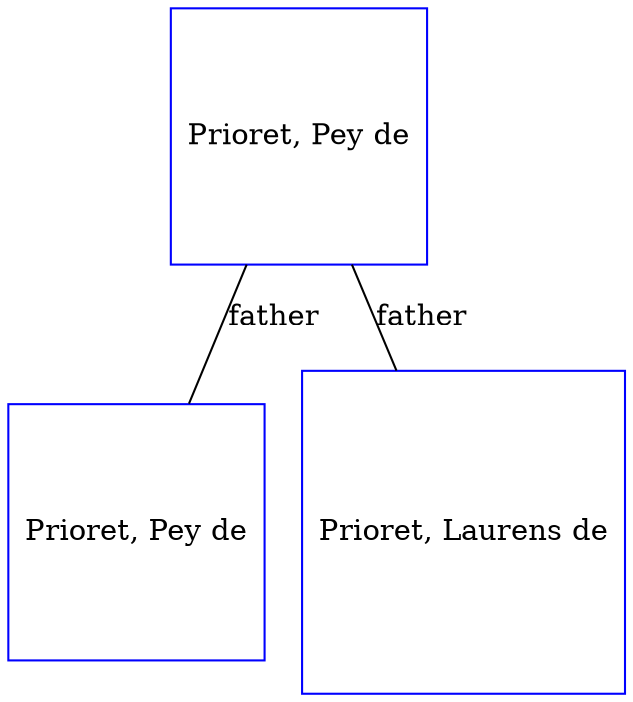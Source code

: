 digraph D {
    edge [dir=none];    node [shape=box];    "019433"   [label="Prioret, Pey de", shape=box, regular=1, color="blue"] ;
"016828"   [label="Prioret, Pey de", shape=box, regular=1, color="blue"] ;
"019434"   [label="Prioret, Laurens de", shape=box, regular=1, color="blue"] ;
016828->019433 [label="father",arrowsize=0.0]; 
016828->019434 [label="father",arrowsize=0.0]; 
}